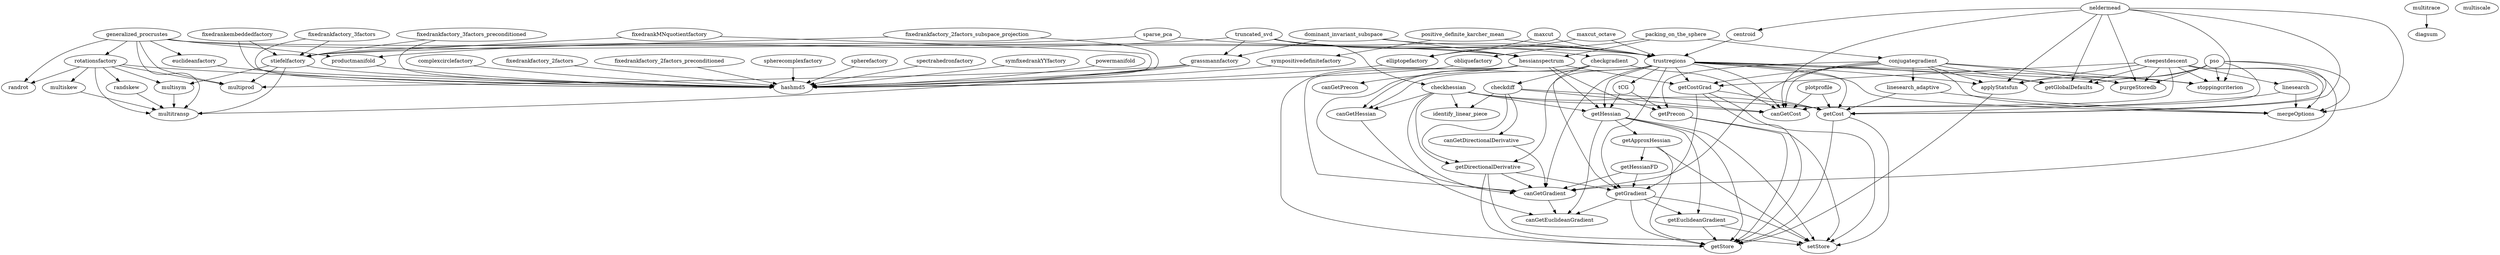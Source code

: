 /* Created by mdot for Matlab */
digraph m2html {
  dominant_invariant_subspace -> grassmannfactory;
  dominant_invariant_subspace -> trustregions;
  dominant_invariant_subspace -> hessianspectrum;
  generalized_procrustes -> euclideanfactory;
  generalized_procrustes -> randrot;
  generalized_procrustes -> rotationsfactory;
  generalized_procrustes -> trustregions;
  generalized_procrustes -> hessianspectrum;
  generalized_procrustes -> multiprod;
  generalized_procrustes -> multitransp;
  generalized_procrustes -> productmanifold;
  maxcut -> elliptopefactory;
  maxcut -> trustregions;
  maxcut_octave -> elliptopefactory;
  maxcut_octave -> trustregions;
  packing_on_the_sphere -> obliquefactory;
  packing_on_the_sphere -> conjugategradient;
  packing_on_the_sphere -> hessianspectrum;
  positive_definite_karcher_mean -> sympositivedefinitefactory;
  positive_definite_karcher_mean -> trustregions;
  sparse_pca -> stiefelfactory;
  sparse_pca -> trustregions;
  truncated_svd -> grassmannfactory;
  truncated_svd -> trustregions;
  truncated_svd -> checkgradient;
  truncated_svd -> checkhessian;
  truncated_svd -> hessianspectrum;
  truncated_svd -> productmanifold;
  complexcirclefactory -> hashmd5;
  euclideanfactory -> hashmd5;
  fixedrankMNquotientfactory -> stiefelfactory;
  fixedrankMNquotientfactory -> hashmd5;
  fixedrankembeddedfactory -> stiefelfactory;
  fixedrankembeddedfactory -> hashmd5;
  fixedrankfactory_2factors -> hashmd5;
  fixedrankfactory_2factors_preconditioned -> hashmd5;
  fixedrankfactory_2factors_subspace_projection -> stiefelfactory;
  fixedrankfactory_2factors_subspace_projection -> hashmd5;
  fixedrankfactory_3factors -> stiefelfactory;
  fixedrankfactory_3factors -> hashmd5;
  fixedrankfactory_3factors_preconditioned -> stiefelfactory;
  fixedrankfactory_3factors_preconditioned -> hashmd5;
  grassmannfactory -> hashmd5;
  grassmannfactory -> multiprod;
  grassmannfactory -> multitransp;
  obliquefactory -> hashmd5;
  randskew -> multitransp;
  rotationsfactory -> randrot;
  rotationsfactory -> randskew;
  rotationsfactory -> hashmd5;
  rotationsfactory -> multiprod;
  rotationsfactory -> multiskew;
  rotationsfactory -> multisym;
  rotationsfactory -> multitransp;
  spherecomplexfactory -> hashmd5;
  spherefactory -> hashmd5;
  stiefelfactory -> hashmd5;
  stiefelfactory -> multiprod;
  stiefelfactory -> multisym;
  stiefelfactory -> multitransp;
  elliptopefactory -> hashmd5;
  spectrahedronfactory -> hashmd5;
  symfixedrankYYfactory -> hashmd5;
  sympositivedefinitefactory -> hashmd5;
  applyStatsfun -> getStore;
  canGetDirectionalDerivative -> canGetGradient;
  canGetGradient -> canGetEuclideanGradient;
  canGetHessian -> canGetEuclideanGradient;
  getApproxHessian -> getHessianFD;
  getApproxHessian -> getStore;
  getApproxHessian -> setStore;
  getCost -> getStore;
  getCost -> setStore;
  getCostGrad -> getCost;
  getCostGrad -> getGradient;
  getCostGrad -> getStore;
  getCostGrad -> setStore;
  getDirectionalDerivative -> canGetGradient;
  getDirectionalDerivative -> getGradient;
  getDirectionalDerivative -> getStore;
  getDirectionalDerivative -> setStore;
  getEuclideanGradient -> getStore;
  getEuclideanGradient -> setStore;
  getGradient -> canGetEuclideanGradient;
  getGradient -> getEuclideanGradient;
  getGradient -> getStore;
  getGradient -> setStore;
  getHessian -> canGetEuclideanGradient;
  getHessian -> getApproxHessian;
  getHessian -> getEuclideanGradient;
  getHessian -> getStore;
  getHessian -> setStore;
  getHessianFD -> canGetGradient;
  getHessianFD -> getGradient;
  getPrecon -> getStore;
  getPrecon -> setStore;
  conjugategradient -> applyStatsfun;
  conjugategradient -> canGetCost;
  conjugategradient -> canGetGradient;
  conjugategradient -> getCostGrad;
  conjugategradient -> getGlobalDefaults;
  conjugategradient -> getPrecon;
  conjugategradient -> mergeOptions;
  conjugategradient -> purgeStoredb;
  conjugategradient -> stoppingcriterion;
  conjugategradient -> linesearch_adaptive;
  linesearch -> getCost;
  linesearch -> mergeOptions;
  linesearch_adaptive -> getCost;
  linesearch_adaptive -> mergeOptions;
  centroid -> trustregions;
  neldermead -> applyStatsfun;
  neldermead -> canGetCost;
  neldermead -> getCost;
  neldermead -> getGlobalDefaults;
  neldermead -> mergeOptions;
  neldermead -> purgeStoredb;
  neldermead -> stoppingcriterion;
  neldermead -> centroid;
  pso -> applyStatsfun;
  pso -> canGetCost;
  pso -> getCost;
  pso -> getGlobalDefaults;
  pso -> mergeOptions;
  pso -> purgeStoredb;
  pso -> stoppingcriterion;
  steepestdescent -> applyStatsfun;
  steepestdescent -> canGetCost;
  steepestdescent -> canGetGradient;
  steepestdescent -> getCostGrad;
  steepestdescent -> getGlobalDefaults;
  steepestdescent -> mergeOptions;
  steepestdescent -> purgeStoredb;
  steepestdescent -> stoppingcriterion;
  steepestdescent -> linesearch;
  tCG -> getHessian;
  tCG -> getPrecon;
  trustregions -> applyStatsfun;
  trustregions -> canGetCost;
  trustregions -> canGetGradient;
  trustregions -> canGetHessian;
  trustregions -> getCost;
  trustregions -> getCostGrad;
  trustregions -> getDirectionalDerivative;
  trustregions -> getGlobalDefaults;
  trustregions -> getGradient;
  trustregions -> getHessian;
  trustregions -> mergeOptions;
  trustregions -> purgeStoredb;
  trustregions -> stoppingcriterion;
  trustregions -> tCG;
  checkdiff -> canGetCost;
  checkdiff -> canGetDirectionalDerivative;
  checkdiff -> getCost;
  checkdiff -> getDirectionalDerivative;
  checkdiff -> identify_linear_piece;
  checkgradient -> canGetCost;
  checkgradient -> canGetGradient;
  checkgradient -> getGradient;
  checkgradient -> checkdiff;
  checkhessian -> canGetCost;
  checkhessian -> canGetGradient;
  checkhessian -> canGetHessian;
  checkhessian -> getCost;
  checkhessian -> getDirectionalDerivative;
  checkhessian -> getHessian;
  checkhessian -> identify_linear_piece;
  hessianspectrum -> canGetGradient;
  hessianspectrum -> canGetHessian;
  hessianspectrum -> canGetPrecon;
  hessianspectrum -> getCostGrad;
  hessianspectrum -> getHessian;
  hessianspectrum -> getPrecon;
  hessianspectrum -> getStore;
  multiskew -> multitransp;
  multisym -> multitransp;
  multitrace -> diagsum;
  plotprofile -> canGetCost;
  plotprofile -> getCost;
  powermanifold -> hashmd5;
  productmanifold -> hashmd5;

  dominant_invariant_subspace [URL="examples/dominant_invariant_subspace.html"];
  generalized_procrustes [URL="examples/generalized_procrustes.html"];
  maxcut [URL="examples/maxcut.html"];
  maxcut_octave [URL="examples/maxcut_octave.html"];
  packing_on_the_sphere [URL="examples/packing_on_the_sphere.html"];
  positive_definite_karcher_mean [URL="examples/positive_definite_karcher_mean.html"];
  sparse_pca [URL="examples/sparse_pca.html"];
  truncated_svd [URL="examples/truncated_svd.html"];
  complexcirclefactory [URL="manopt/manifolds/complexcircle/complexcirclefactory.html"];
  euclideanfactory [URL="manopt/manifolds/euclidean/euclideanfactory.html"];
  fixedrankMNquotientfactory [URL="manopt/manifolds/fixedrank/fixedrankMNquotientfactory.html"];
  fixedrankembeddedfactory [URL="manopt/manifolds/fixedrank/fixedrankembeddedfactory.html"];
  fixedrankfactory_2factors [URL="manopt/manifolds/fixedrank/fixedrankfactory_2factors.html"];
  fixedrankfactory_2factors_preconditioned [URL="manopt/manifolds/fixedrank/fixedrankfactory_2factors_preconditioned.html"];
  fixedrankfactory_2factors_subspace_projection [URL="manopt/manifolds/fixedrank/fixedrankfactory_2factors_subspace_projection.html"];
  fixedrankfactory_3factors [URL="manopt/manifolds/fixedrank/fixedrankfactory_3factors.html"];
  fixedrankfactory_3factors_preconditioned [URL="manopt/manifolds/fixedrank/fixedrankfactory_3factors_preconditioned.html"];
  grassmannfactory [URL="manopt/manifolds/grassmann/grassmannfactory.html"];
  obliquefactory [URL="manopt/manifolds/oblique/obliquefactory.html"];
  randrot [URL="manopt/manifolds/rotations/randrot.html"];
  randskew [URL="manopt/manifolds/rotations/randskew.html"];
  rotationsfactory [URL="manopt/manifolds/rotations/rotationsfactory.html"];
  spherecomplexfactory [URL="manopt/manifolds/sphere/spherecomplexfactory.html"];
  spherefactory [URL="manopt/manifolds/sphere/spherefactory.html"];
  stiefelfactory [URL="manopt/manifolds/stiefel/stiefelfactory.html"];
  elliptopefactory [URL="manopt/manifolds/symfixedrank/elliptopefactory.html"];
  spectrahedronfactory [URL="manopt/manifolds/symfixedrank/spectrahedronfactory.html"];
  symfixedrankYYfactory [URL="manopt/manifolds/symfixedrank/symfixedrankYYfactory.html"];
  sympositivedefinitefactory [URL="manopt/manifolds/symfixedrank/sympositivedefinitefactory.html"];
  applyStatsfun [URL="manopt/privatetools/applyStatsfun.html"];
  canGetCost [URL="manopt/privatetools/canGetCost.html"];
  canGetDirectionalDerivative [URL="manopt/privatetools/canGetDirectionalDerivative.html"];
  canGetEuclideanGradient [URL="manopt/privatetools/canGetEuclideanGradient.html"];
  canGetGradient [URL="manopt/privatetools/canGetGradient.html"];
  canGetHessian [URL="manopt/privatetools/canGetHessian.html"];
  canGetPrecon [URL="manopt/privatetools/canGetPrecon.html"];
  getApproxHessian [URL="manopt/privatetools/getApproxHessian.html"];
  getCost [URL="manopt/privatetools/getCost.html"];
  getCostGrad [URL="manopt/privatetools/getCostGrad.html"];
  getDirectionalDerivative [URL="manopt/privatetools/getDirectionalDerivative.html"];
  getEuclideanGradient [URL="manopt/privatetools/getEuclideanGradient.html"];
  getGlobalDefaults [URL="manopt/privatetools/getGlobalDefaults.html"];
  getGradient [URL="manopt/privatetools/getGradient.html"];
  getHessian [URL="manopt/privatetools/getHessian.html"];
  getHessianFD [URL="manopt/privatetools/getHessianFD.html"];
  getPrecon [URL="manopt/privatetools/getPrecon.html"];
  getStore [URL="manopt/privatetools/getStore.html"];
  hashmd5 [URL="manopt/privatetools/hashmd5.html"];
  mergeOptions [URL="manopt/privatetools/mergeOptions.html"];
  purgeStoredb [URL="manopt/privatetools/purgeStoredb.html"];
  setStore [URL="manopt/privatetools/setStore.html"];
  stoppingcriterion [URL="manopt/privatetools/stoppingcriterion.html"];
  conjugategradient [URL="manopt/solvers/conjugategradient/conjugategradient.html"];
  linesearch [URL="manopt/solvers/linesearch/linesearch.html"];
  linesearch_adaptive [URL="manopt/solvers/linesearch/linesearch_adaptive.html"];
  centroid [URL="manopt/solvers/neldermead/centroid.html"];
  neldermead [URL="manopt/solvers/neldermead/neldermead.html"];
  pso [URL="manopt/solvers/pso/pso.html"];
  steepestdescent [URL="manopt/solvers/steepestdescent/steepestdescent.html"];
  tCG [URL="manopt/solvers/trustregions/tCG.html"];
  trustregions [URL="manopt/solvers/trustregions/trustregions.html"];
  checkdiff [URL="manopt/tools/checkdiff.html"];
  checkgradient [URL="manopt/tools/checkgradient.html"];
  checkhessian [URL="manopt/tools/checkhessian.html"];
  diagsum [URL="manopt/tools/diagsum.html"];
  hessianspectrum [URL="manopt/tools/hessianspectrum.html"];
  identify_linear_piece [URL="manopt/tools/identify_linear_piece.html"];
  multiprod [URL="manopt/tools/multiprod.html"];
  multiscale [URL="manopt/tools/multiscale.html"];
  multiskew [URL="manopt/tools/multiskew.html"];
  multisym [URL="manopt/tools/multisym.html"];
  multitrace [URL="manopt/tools/multitrace.html"];
  multitransp [URL="manopt/tools/multitransp.html"];
  plotprofile [URL="manopt/tools/plotprofile.html"];
  powermanifold [URL="manopt/tools/powermanifold.html"];
  productmanifold [URL="manopt/tools/productmanifold.html"];
}